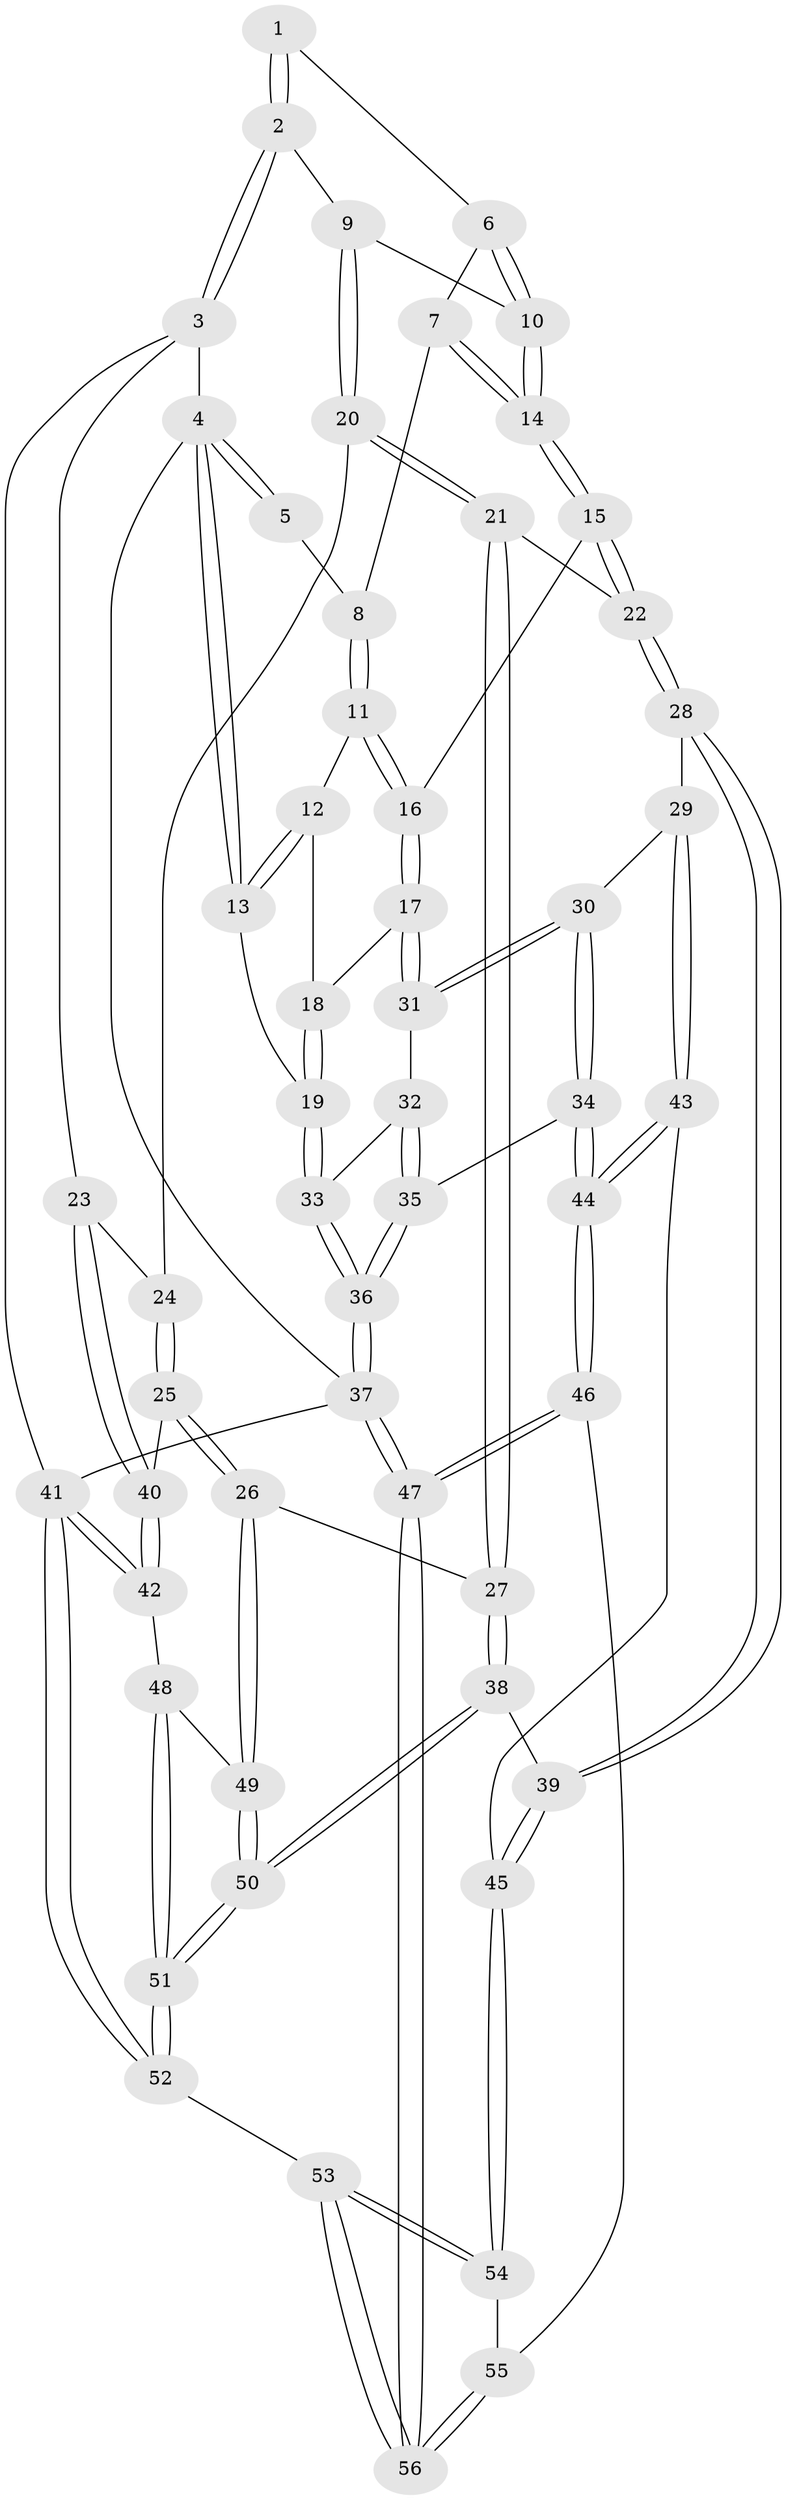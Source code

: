 // coarse degree distribution, {3: 0.12903225806451613, 5: 0.25806451612903225, 6: 0.03225806451612903, 4: 0.5806451612903226}
// Generated by graph-tools (version 1.1) at 2025/52/02/27/25 19:52:38]
// undirected, 56 vertices, 137 edges
graph export_dot {
graph [start="1"]
  node [color=gray90,style=filled];
  1 [pos="+0.5874741006272042+0"];
  2 [pos="+1+0"];
  3 [pos="+1+0"];
  4 [pos="+0+0"];
  5 [pos="+0.3283601272044069+0"];
  6 [pos="+0.5493831100478063+0.0026293165989773066"];
  7 [pos="+0.3791321582167459+0.040468690630188445"];
  8 [pos="+0.34609415822616046+0.004200597572402755"];
  9 [pos="+0.9067003697938072+0"];
  10 [pos="+0.5414890645093247+0.10812961398808316"];
  11 [pos="+0.2605382994620667+0.10965077667877288"];
  12 [pos="+0.1617328550839348+0.084368546538869"];
  13 [pos="+0+0"];
  14 [pos="+0.4982446554691214+0.19845846590046654"];
  15 [pos="+0.4989854228217614+0.23524733489234265"];
  16 [pos="+0.2925733426233442+0.22127591347047568"];
  17 [pos="+0.19712160130886694+0.30035036782682867"];
  18 [pos="+0.16506421572314878+0.20785773167607605"];
  19 [pos="+0+0"];
  20 [pos="+0.8072866836984554+0.21522165591538048"];
  21 [pos="+0.6120746763916551+0.3338751053468908"];
  22 [pos="+0.5621875685952222+0.3313018281158172"];
  23 [pos="+1+0.34531547509915733"];
  24 [pos="+0.8621027406621704+0.28315802498015674"];
  25 [pos="+0.9448529365648393+0.4785637642421256"];
  26 [pos="+0.8287802952664616+0.5757472409387004"];
  27 [pos="+0.805395200535425+0.5809772845602349"];
  28 [pos="+0.43289452467591305+0.4994150690574816"];
  29 [pos="+0.4178467056330991+0.50177950669399"];
  30 [pos="+0.3113101388243013+0.48197659561171935"];
  31 [pos="+0.19563014345027005+0.30278404920690494"];
  32 [pos="+0.13264354788798846+0.31525638808432177"];
  33 [pos="+0+0.08042785922543995"];
  34 [pos="+0.15277173744958356+0.5707401733912496"];
  35 [pos="+0.026311801487435945+0.524246566517536"];
  36 [pos="+0+0.5636101368954141"];
  37 [pos="+0+1"];
  38 [pos="+0.7202730792237663+0.7073389963916847"];
  39 [pos="+0.5269190659049381+0.6576545284337816"];
  40 [pos="+1+0.4544086198988882"];
  41 [pos="+1+1"];
  42 [pos="+1+0.7446746980448112"];
  43 [pos="+0.2857147499981605+0.7491056893342662"];
  44 [pos="+0.19901507853777234+0.7750823142701287"];
  45 [pos="+0.44544149883538037+0.8002349292380131"];
  46 [pos="+0.1896832123742177+0.7895241557316924"];
  47 [pos="+0+1"];
  48 [pos="+1+0.7065563034091774"];
  49 [pos="+0.9613630749376547+0.685260459324767"];
  50 [pos="+0.7640466368238376+0.9506654743997582"];
  51 [pos="+0.7711154146005766+1"];
  52 [pos="+0.7712645671453862+1"];
  53 [pos="+0.5923955255061922+1"];
  54 [pos="+0.4575988475829207+0.8496175028500154"];
  55 [pos="+0.35763823934057404+0.8816068523071913"];
  56 [pos="+0+1"];
  1 -- 2;
  1 -- 2;
  1 -- 6;
  2 -- 3;
  2 -- 3;
  2 -- 9;
  3 -- 4;
  3 -- 23;
  3 -- 41;
  4 -- 5;
  4 -- 5;
  4 -- 13;
  4 -- 13;
  4 -- 37;
  5 -- 8;
  6 -- 7;
  6 -- 10;
  6 -- 10;
  7 -- 8;
  7 -- 14;
  7 -- 14;
  8 -- 11;
  8 -- 11;
  9 -- 10;
  9 -- 20;
  9 -- 20;
  10 -- 14;
  10 -- 14;
  11 -- 12;
  11 -- 16;
  11 -- 16;
  12 -- 13;
  12 -- 13;
  12 -- 18;
  13 -- 19;
  14 -- 15;
  14 -- 15;
  15 -- 16;
  15 -- 22;
  15 -- 22;
  16 -- 17;
  16 -- 17;
  17 -- 18;
  17 -- 31;
  17 -- 31;
  18 -- 19;
  18 -- 19;
  19 -- 33;
  19 -- 33;
  20 -- 21;
  20 -- 21;
  20 -- 24;
  21 -- 22;
  21 -- 27;
  21 -- 27;
  22 -- 28;
  22 -- 28;
  23 -- 24;
  23 -- 40;
  23 -- 40;
  24 -- 25;
  24 -- 25;
  25 -- 26;
  25 -- 26;
  25 -- 40;
  26 -- 27;
  26 -- 49;
  26 -- 49;
  27 -- 38;
  27 -- 38;
  28 -- 29;
  28 -- 39;
  28 -- 39;
  29 -- 30;
  29 -- 43;
  29 -- 43;
  30 -- 31;
  30 -- 31;
  30 -- 34;
  30 -- 34;
  31 -- 32;
  32 -- 33;
  32 -- 35;
  32 -- 35;
  33 -- 36;
  33 -- 36;
  34 -- 35;
  34 -- 44;
  34 -- 44;
  35 -- 36;
  35 -- 36;
  36 -- 37;
  36 -- 37;
  37 -- 47;
  37 -- 47;
  37 -- 41;
  38 -- 39;
  38 -- 50;
  38 -- 50;
  39 -- 45;
  39 -- 45;
  40 -- 42;
  40 -- 42;
  41 -- 42;
  41 -- 42;
  41 -- 52;
  41 -- 52;
  42 -- 48;
  43 -- 44;
  43 -- 44;
  43 -- 45;
  44 -- 46;
  44 -- 46;
  45 -- 54;
  45 -- 54;
  46 -- 47;
  46 -- 47;
  46 -- 55;
  47 -- 56;
  47 -- 56;
  48 -- 49;
  48 -- 51;
  48 -- 51;
  49 -- 50;
  49 -- 50;
  50 -- 51;
  50 -- 51;
  51 -- 52;
  51 -- 52;
  52 -- 53;
  53 -- 54;
  53 -- 54;
  53 -- 56;
  53 -- 56;
  54 -- 55;
  55 -- 56;
  55 -- 56;
}
